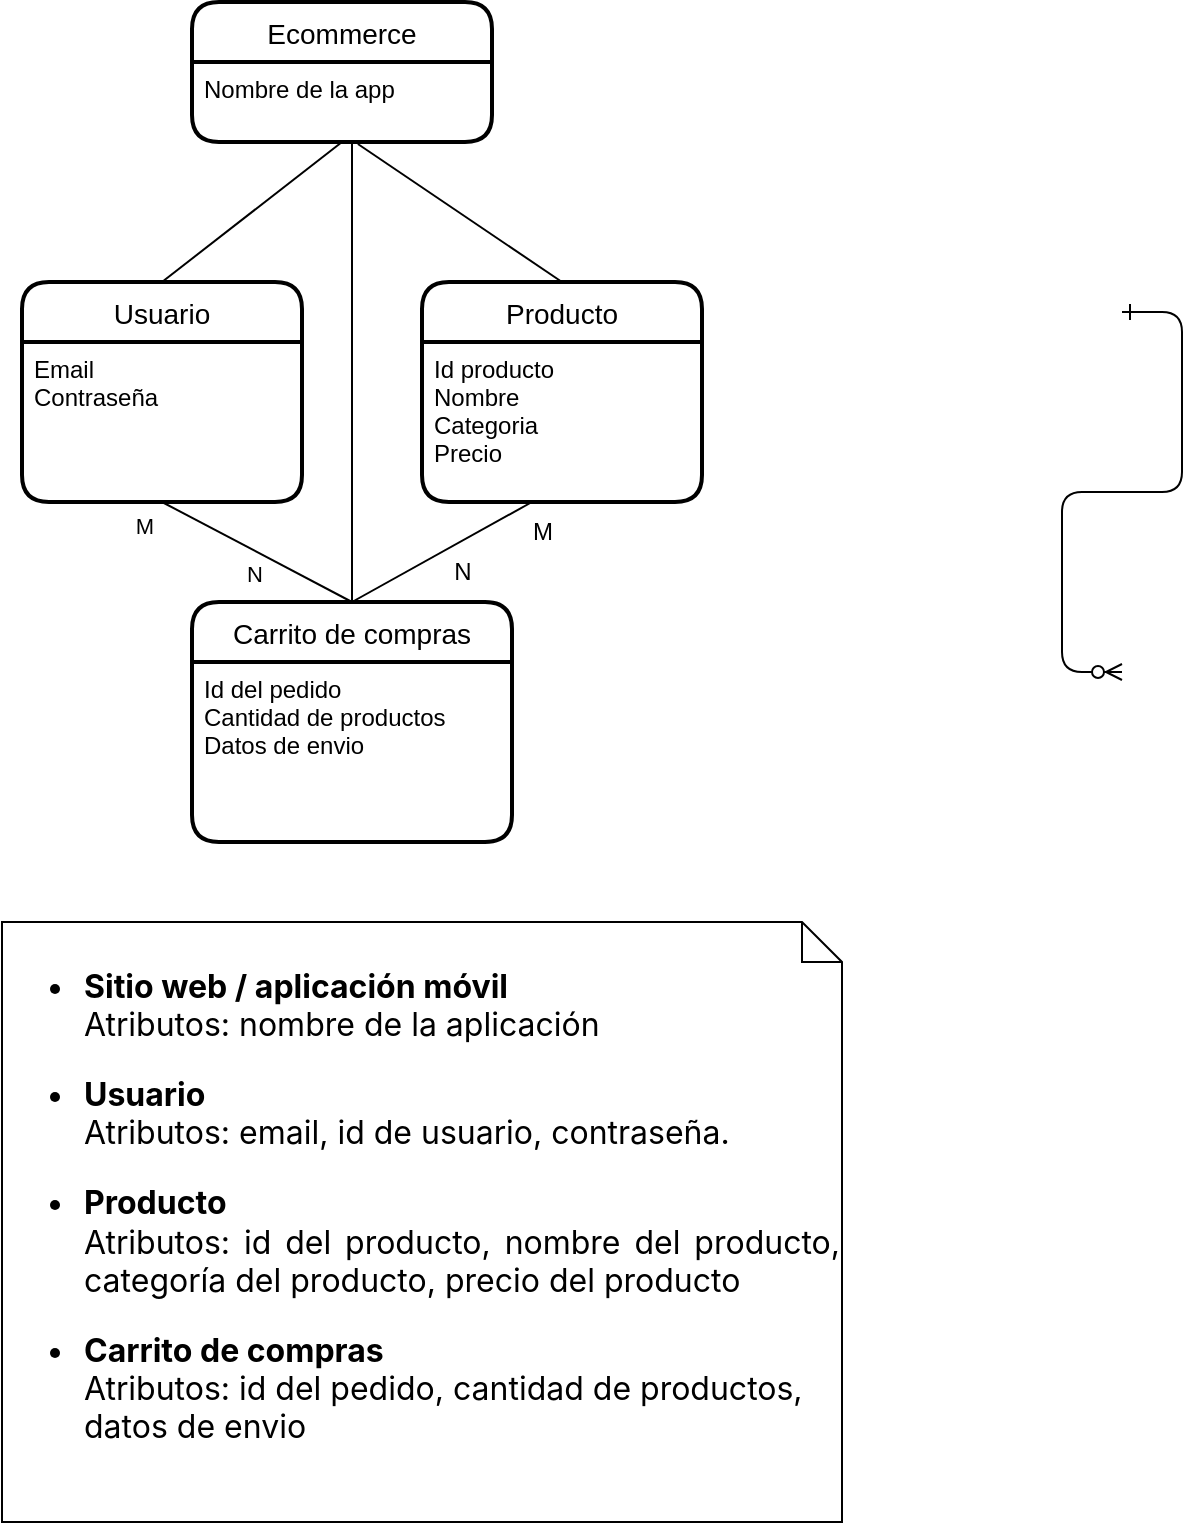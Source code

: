 <mxfile version="20.2.5" type="github">
  <diagram id="R2lEEEUBdFMjLlhIrx00" name="Page-1">
    <mxGraphModel dx="526" dy="520" grid="1" gridSize="10" guides="1" tooltips="1" connect="1" arrows="1" fold="1" page="1" pageScale="1" pageWidth="850" pageHeight="1100" math="0" shadow="0" extFonts="Permanent Marker^https://fonts.googleapis.com/css?family=Permanent+Marker">
      <root>
        <mxCell id="0" />
        <mxCell id="1" parent="0" />
        <mxCell id="C-vyLk0tnHw3VtMMgP7b-12" value="" style="edgeStyle=entityRelationEdgeStyle;endArrow=ERzeroToMany;startArrow=ERone;endFill=1;startFill=0;" parent="1" edge="1">
          <mxGeometry width="100" height="100" relative="1" as="geometry">
            <mxPoint x="700" y="175" as="sourcePoint" />
            <mxPoint x="700" y="355" as="targetPoint" />
          </mxGeometry>
        </mxCell>
        <mxCell id="NxoZXvzuUthPn0wsJfFL-3" value="Producto" style="swimlane;childLayout=stackLayout;horizontal=1;startSize=30;horizontalStack=0;rounded=1;fontSize=14;fontStyle=0;strokeWidth=2;resizeParent=0;resizeLast=1;shadow=0;dashed=0;align=center;" vertex="1" parent="1">
          <mxGeometry x="350" y="160" width="140" height="110" as="geometry" />
        </mxCell>
        <mxCell id="NxoZXvzuUthPn0wsJfFL-4" value="Id producto&#xa;Nombre&#xa;Categoria&#xa;Precio" style="align=left;strokeColor=none;fillColor=none;spacingLeft=4;fontSize=12;verticalAlign=top;resizable=0;rotatable=0;part=1;" vertex="1" parent="NxoZXvzuUthPn0wsJfFL-3">
          <mxGeometry y="30" width="140" height="80" as="geometry" />
        </mxCell>
        <mxCell id="NxoZXvzuUthPn0wsJfFL-32" value="" style="endArrow=none;html=1;rounded=0;exitX=0.5;exitY=0;exitDx=0;exitDy=0;" edge="1" parent="NxoZXvzuUthPn0wsJfFL-3" source="NxoZXvzuUthPn0wsJfFL-13">
          <mxGeometry relative="1" as="geometry">
            <mxPoint x="-105" y="110" as="sourcePoint" />
            <mxPoint x="55" y="110" as="targetPoint" />
          </mxGeometry>
        </mxCell>
        <mxCell id="NxoZXvzuUthPn0wsJfFL-10" value="&lt;ul style=&quot;box-sizing: border-box; margin-top: 0px; margin-bottom: 1rem; font-family: Poppins, -apple-system, blinkmacsystemfont, &amp;quot;Segoe UI&amp;quot;, roboto, &amp;quot;Helvetica Neue&amp;quot;, arial, &amp;quot;Noto Sans&amp;quot;, sans-serif, &amp;quot;Apple Color Emoji&amp;quot;, &amp;quot;Segoe UI Emoji&amp;quot;, &amp;quot;Segoe UI Symbol&amp;quot;, &amp;quot;Noto Color Emoji&amp;quot;; font-size: 16px; text-align: left; background-color: rgb(255, 255, 255);&quot;&gt;&lt;li style=&quot;box-sizing: border-box;&quot;&gt;&lt;span style=&quot;box-sizing: border-box; font-weight: bolder;&quot;&gt;Sitio web / aplicación móvil&lt;/span&gt;&lt;/li&gt;&lt;p style=&quot;box-sizing: border-box; margin-top: 0px; margin-bottom: 1rem; text-align: justify;&quot;&gt;Atributos: nombre de la aplicación&lt;/p&gt;&lt;li style=&quot;box-sizing: border-box;&quot;&gt;&lt;b&gt;Usuario&lt;/b&gt;&lt;/li&gt;&lt;p style=&quot;box-sizing: border-box; margin-top: 0px; margin-bottom: 1rem; text-align: justify;&quot;&gt;Atributos: email, id de usuario, contraseña.&lt;/p&gt;&lt;li style=&quot;box-sizing: border-box;&quot;&gt;&lt;span style=&quot;box-sizing: border-box; font-weight: bolder;&quot;&gt;Producto&lt;/span&gt;&lt;/li&gt;&lt;p style=&quot;box-sizing: border-box; margin-top: 0px; margin-bottom: 1rem; text-align: justify;&quot;&gt;Atributos: id del producto, nombre del producto, categoría del producto, precio del producto&lt;/p&gt;&lt;li&gt;&lt;span style=&quot;text-align: left; background-color: rgb(255, 255, 255); font-family: Poppins, -apple-system, blinkmacsystemfont, &amp;quot;Segoe UI&amp;quot;, roboto, &amp;quot;Helvetica Neue&amp;quot;, arial, &amp;quot;Noto Sans&amp;quot;, sans-serif, &amp;quot;Apple Color Emoji&amp;quot;, &amp;quot;Segoe UI Emoji&amp;quot;, &amp;quot;Segoe UI Symbol&amp;quot;, &amp;quot;Noto Color Emoji&amp;quot;; font-size: 16px;&quot;&gt;&lt;b&gt;Carrito de compras&lt;br&gt;&lt;/b&gt;&lt;/span&gt;Atributos: id del pedido, cantidad de productos, datos de envio&lt;/li&gt;&lt;/ul&gt;" style="shape=note;size=20;whiteSpace=wrap;html=1;" vertex="1" parent="1">
          <mxGeometry x="140" y="480" width="420" height="300" as="geometry" />
        </mxCell>
        <mxCell id="NxoZXvzuUthPn0wsJfFL-13" value="Carrito de compras" style="swimlane;childLayout=stackLayout;horizontal=1;startSize=30;horizontalStack=0;rounded=1;fontSize=14;fontStyle=0;strokeWidth=2;resizeParent=0;resizeLast=1;shadow=0;dashed=0;align=center;" vertex="1" parent="1">
          <mxGeometry x="235" y="320" width="160" height="120" as="geometry" />
        </mxCell>
        <mxCell id="NxoZXvzuUthPn0wsJfFL-14" value="Id del pedido&#xa;Cantidad de productos&#xa;Datos de envio" style="align=left;strokeColor=none;fillColor=none;spacingLeft=4;fontSize=12;verticalAlign=top;resizable=0;rotatable=0;part=1;" vertex="1" parent="NxoZXvzuUthPn0wsJfFL-13">
          <mxGeometry y="30" width="160" height="90" as="geometry" />
        </mxCell>
        <mxCell id="NxoZXvzuUthPn0wsJfFL-33" value="" style="endArrow=none;html=1;rounded=0;entryX=0.5;entryY=0;entryDx=0;entryDy=0;exitX=0.5;exitY=1;exitDx=0;exitDy=0;" edge="1" parent="1" source="NxoZXvzuUthPn0wsJfFL-2" target="NxoZXvzuUthPn0wsJfFL-13">
          <mxGeometry relative="1" as="geometry">
            <mxPoint x="180" y="269" as="sourcePoint" />
            <mxPoint x="340" y="269" as="targetPoint" />
          </mxGeometry>
        </mxCell>
        <mxCell id="NxoZXvzuUthPn0wsJfFL-39" value="M" style="edgeLabel;html=1;align=center;verticalAlign=middle;resizable=0;points=[];" vertex="1" connectable="0" parent="NxoZXvzuUthPn0wsJfFL-33">
          <mxGeometry x="-0.286" y="7" relative="1" as="geometry">
            <mxPoint x="-47" as="offset" />
          </mxGeometry>
        </mxCell>
        <mxCell id="NxoZXvzuUthPn0wsJfFL-40" value="N" style="edgeLabel;html=1;align=center;verticalAlign=middle;resizable=0;points=[];" vertex="1" connectable="0" parent="NxoZXvzuUthPn0wsJfFL-33">
          <mxGeometry x="0.062" y="-10" relative="1" as="geometry">
            <mxPoint as="offset" />
          </mxGeometry>
        </mxCell>
        <mxCell id="NxoZXvzuUthPn0wsJfFL-34" value="" style="endArrow=none;html=1;rounded=0;entryX=0.5;entryY=0;entryDx=0;entryDy=0;startArrow=none;exitX=0.553;exitY=1.025;exitDx=0;exitDy=0;exitPerimeter=0;" edge="1" parent="1" source="NxoZXvzuUthPn0wsJfFL-6" target="NxoZXvzuUthPn0wsJfFL-3">
          <mxGeometry relative="1" as="geometry">
            <mxPoint x="310" y="80" as="sourcePoint" />
            <mxPoint x="420" y="210" as="targetPoint" />
            <Array as="points" />
          </mxGeometry>
        </mxCell>
        <mxCell id="NxoZXvzuUthPn0wsJfFL-36" value="" style="endArrow=none;html=1;rounded=0;entryX=0.5;entryY=0;entryDx=0;entryDy=0;" edge="1" parent="1" target="NxoZXvzuUthPn0wsJfFL-13">
          <mxGeometry relative="1" as="geometry">
            <mxPoint x="315" y="90" as="sourcePoint" />
            <mxPoint x="420" y="210" as="targetPoint" />
          </mxGeometry>
        </mxCell>
        <mxCell id="NxoZXvzuUthPn0wsJfFL-5" value="Ecommerce" style="swimlane;childLayout=stackLayout;horizontal=1;startSize=30;horizontalStack=0;rounded=1;fontSize=14;fontStyle=0;strokeWidth=2;resizeParent=0;resizeLast=1;shadow=0;dashed=0;align=center;" vertex="1" parent="1">
          <mxGeometry x="235" y="20" width="150" height="70" as="geometry" />
        </mxCell>
        <mxCell id="NxoZXvzuUthPn0wsJfFL-6" value="Nombre de la app" style="align=left;strokeColor=none;fillColor=none;spacingLeft=4;fontSize=12;verticalAlign=top;resizable=0;rotatable=0;part=1;" vertex="1" parent="NxoZXvzuUthPn0wsJfFL-5">
          <mxGeometry y="30" width="150" height="40" as="geometry" />
        </mxCell>
        <mxCell id="NxoZXvzuUthPn0wsJfFL-7" style="edgeStyle=orthogonalEdgeStyle;rounded=0;orthogonalLoop=1;jettySize=auto;html=1;exitX=0.5;exitY=1;exitDx=0;exitDy=0;" edge="1" parent="NxoZXvzuUthPn0wsJfFL-5" source="NxoZXvzuUthPn0wsJfFL-6" target="NxoZXvzuUthPn0wsJfFL-6">
          <mxGeometry relative="1" as="geometry" />
        </mxCell>
        <mxCell id="NxoZXvzuUthPn0wsJfFL-37" value="" style="endArrow=none;html=1;rounded=0;entryX=0.5;entryY=1;entryDx=0;entryDy=0;startArrow=none;exitX=0.5;exitY=0;exitDx=0;exitDy=0;" edge="1" parent="1" source="NxoZXvzuUthPn0wsJfFL-1" target="NxoZXvzuUthPn0wsJfFL-6">
          <mxGeometry relative="1" as="geometry">
            <mxPoint x="190" y="160" as="sourcePoint" />
            <mxPoint x="440" y="160" as="targetPoint" />
            <Array as="points" />
          </mxGeometry>
        </mxCell>
        <mxCell id="NxoZXvzuUthPn0wsJfFL-1" value="Usuario" style="swimlane;childLayout=stackLayout;horizontal=1;startSize=30;horizontalStack=0;rounded=1;fontSize=14;fontStyle=0;strokeWidth=2;resizeParent=0;resizeLast=1;shadow=0;dashed=0;align=center;" vertex="1" parent="1">
          <mxGeometry x="150" y="160" width="140" height="110" as="geometry" />
        </mxCell>
        <mxCell id="NxoZXvzuUthPn0wsJfFL-2" value="Email&#xa;Contraseña" style="align=left;strokeColor=none;fillColor=none;spacingLeft=4;fontSize=12;verticalAlign=top;resizable=0;rotatable=0;part=1;" vertex="1" parent="NxoZXvzuUthPn0wsJfFL-1">
          <mxGeometry y="30" width="140" height="80" as="geometry" />
        </mxCell>
        <mxCell id="NxoZXvzuUthPn0wsJfFL-41" value="N" style="text;html=1;align=center;verticalAlign=middle;resizable=0;points=[];autosize=1;strokeColor=none;fillColor=none;" vertex="1" parent="1">
          <mxGeometry x="355" y="290" width="30" height="30" as="geometry" />
        </mxCell>
        <mxCell id="NxoZXvzuUthPn0wsJfFL-42" value="M" style="text;html=1;align=center;verticalAlign=middle;resizable=0;points=[];autosize=1;strokeColor=none;fillColor=none;" vertex="1" parent="1">
          <mxGeometry x="395" y="270" width="30" height="30" as="geometry" />
        </mxCell>
      </root>
    </mxGraphModel>
  </diagram>
</mxfile>
